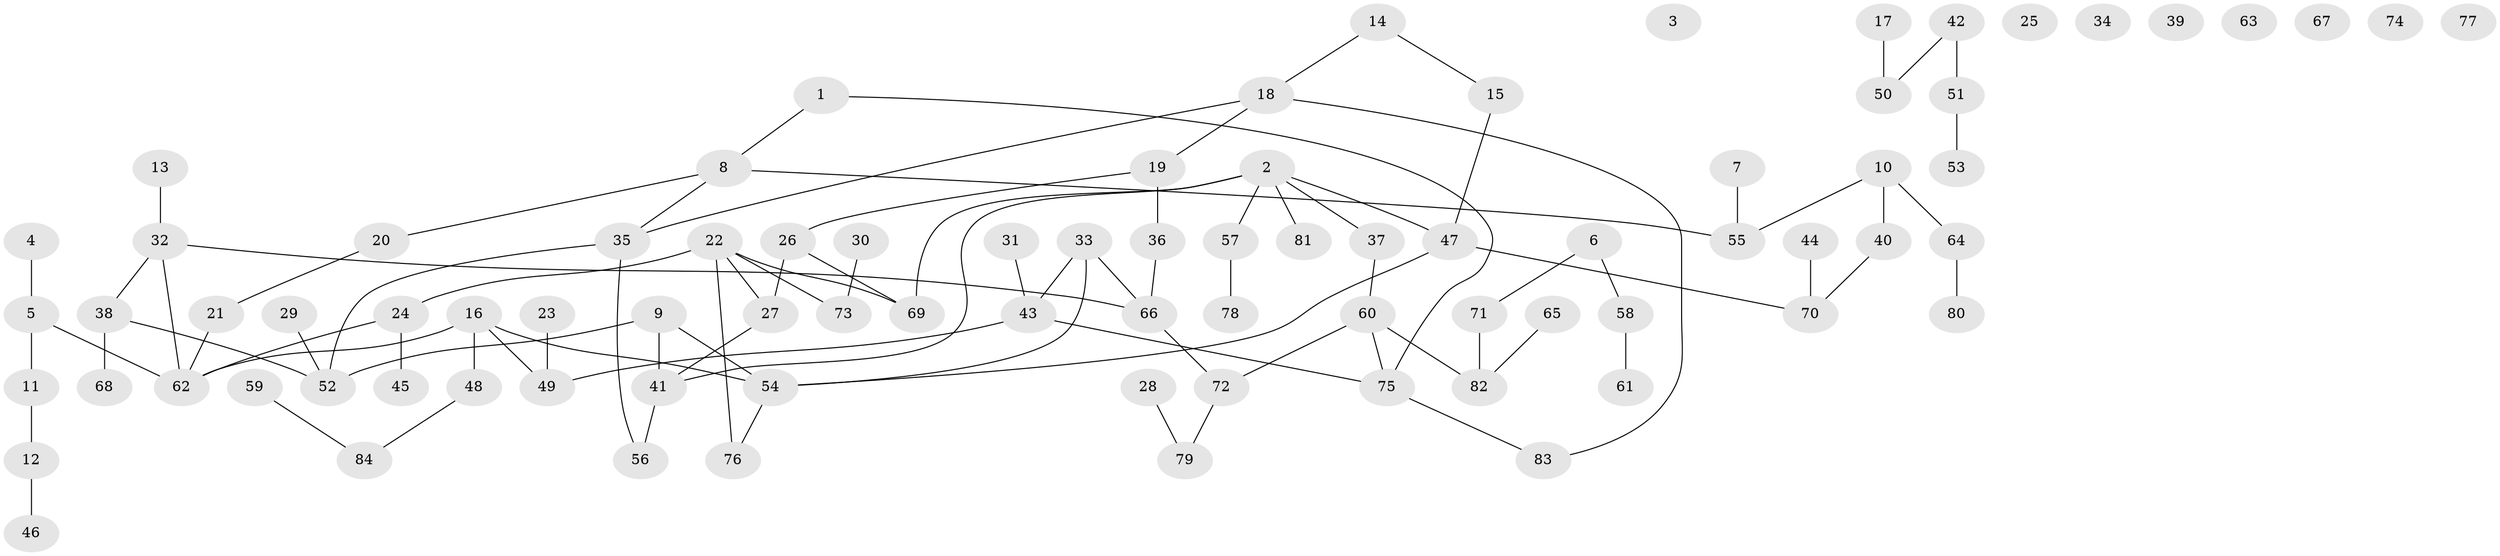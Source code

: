 // coarse degree distribution, {4: 0.10526315789473684, 10: 0.02631578947368421, 0: 0.21052631578947367, 2: 0.05263157894736842, 3: 0.05263157894736842, 1: 0.3684210526315789, 5: 0.10526315789473684, 6: 0.07894736842105263}
// Generated by graph-tools (version 1.1) at 2025/16/03/04/25 18:16:44]
// undirected, 84 vertices, 92 edges
graph export_dot {
graph [start="1"]
  node [color=gray90,style=filled];
  1;
  2;
  3;
  4;
  5;
  6;
  7;
  8;
  9;
  10;
  11;
  12;
  13;
  14;
  15;
  16;
  17;
  18;
  19;
  20;
  21;
  22;
  23;
  24;
  25;
  26;
  27;
  28;
  29;
  30;
  31;
  32;
  33;
  34;
  35;
  36;
  37;
  38;
  39;
  40;
  41;
  42;
  43;
  44;
  45;
  46;
  47;
  48;
  49;
  50;
  51;
  52;
  53;
  54;
  55;
  56;
  57;
  58;
  59;
  60;
  61;
  62;
  63;
  64;
  65;
  66;
  67;
  68;
  69;
  70;
  71;
  72;
  73;
  74;
  75;
  76;
  77;
  78;
  79;
  80;
  81;
  82;
  83;
  84;
  1 -- 8;
  1 -- 75;
  2 -- 37;
  2 -- 41;
  2 -- 47;
  2 -- 57;
  2 -- 69;
  2 -- 81;
  4 -- 5;
  5 -- 11;
  5 -- 62;
  6 -- 58;
  6 -- 71;
  7 -- 55;
  8 -- 20;
  8 -- 35;
  8 -- 55;
  9 -- 41;
  9 -- 52;
  9 -- 54;
  10 -- 40;
  10 -- 55;
  10 -- 64;
  11 -- 12;
  12 -- 46;
  13 -- 32;
  14 -- 15;
  14 -- 18;
  15 -- 47;
  16 -- 48;
  16 -- 49;
  16 -- 54;
  16 -- 62;
  17 -- 50;
  18 -- 19;
  18 -- 35;
  18 -- 83;
  19 -- 26;
  19 -- 36;
  20 -- 21;
  21 -- 62;
  22 -- 24;
  22 -- 27;
  22 -- 69;
  22 -- 73;
  22 -- 76;
  23 -- 49;
  24 -- 45;
  24 -- 62;
  26 -- 27;
  26 -- 69;
  27 -- 41;
  28 -- 79;
  29 -- 52;
  30 -- 73;
  31 -- 43;
  32 -- 38;
  32 -- 62;
  32 -- 66;
  33 -- 43;
  33 -- 54;
  33 -- 66;
  35 -- 52;
  35 -- 56;
  36 -- 66;
  37 -- 60;
  38 -- 52;
  38 -- 68;
  40 -- 70;
  41 -- 56;
  42 -- 50;
  42 -- 51;
  43 -- 49;
  43 -- 75;
  44 -- 70;
  47 -- 54;
  47 -- 70;
  48 -- 84;
  51 -- 53;
  54 -- 76;
  57 -- 78;
  58 -- 61;
  59 -- 84;
  60 -- 72;
  60 -- 75;
  60 -- 82;
  64 -- 80;
  65 -- 82;
  66 -- 72;
  71 -- 82;
  72 -- 79;
  75 -- 83;
}
